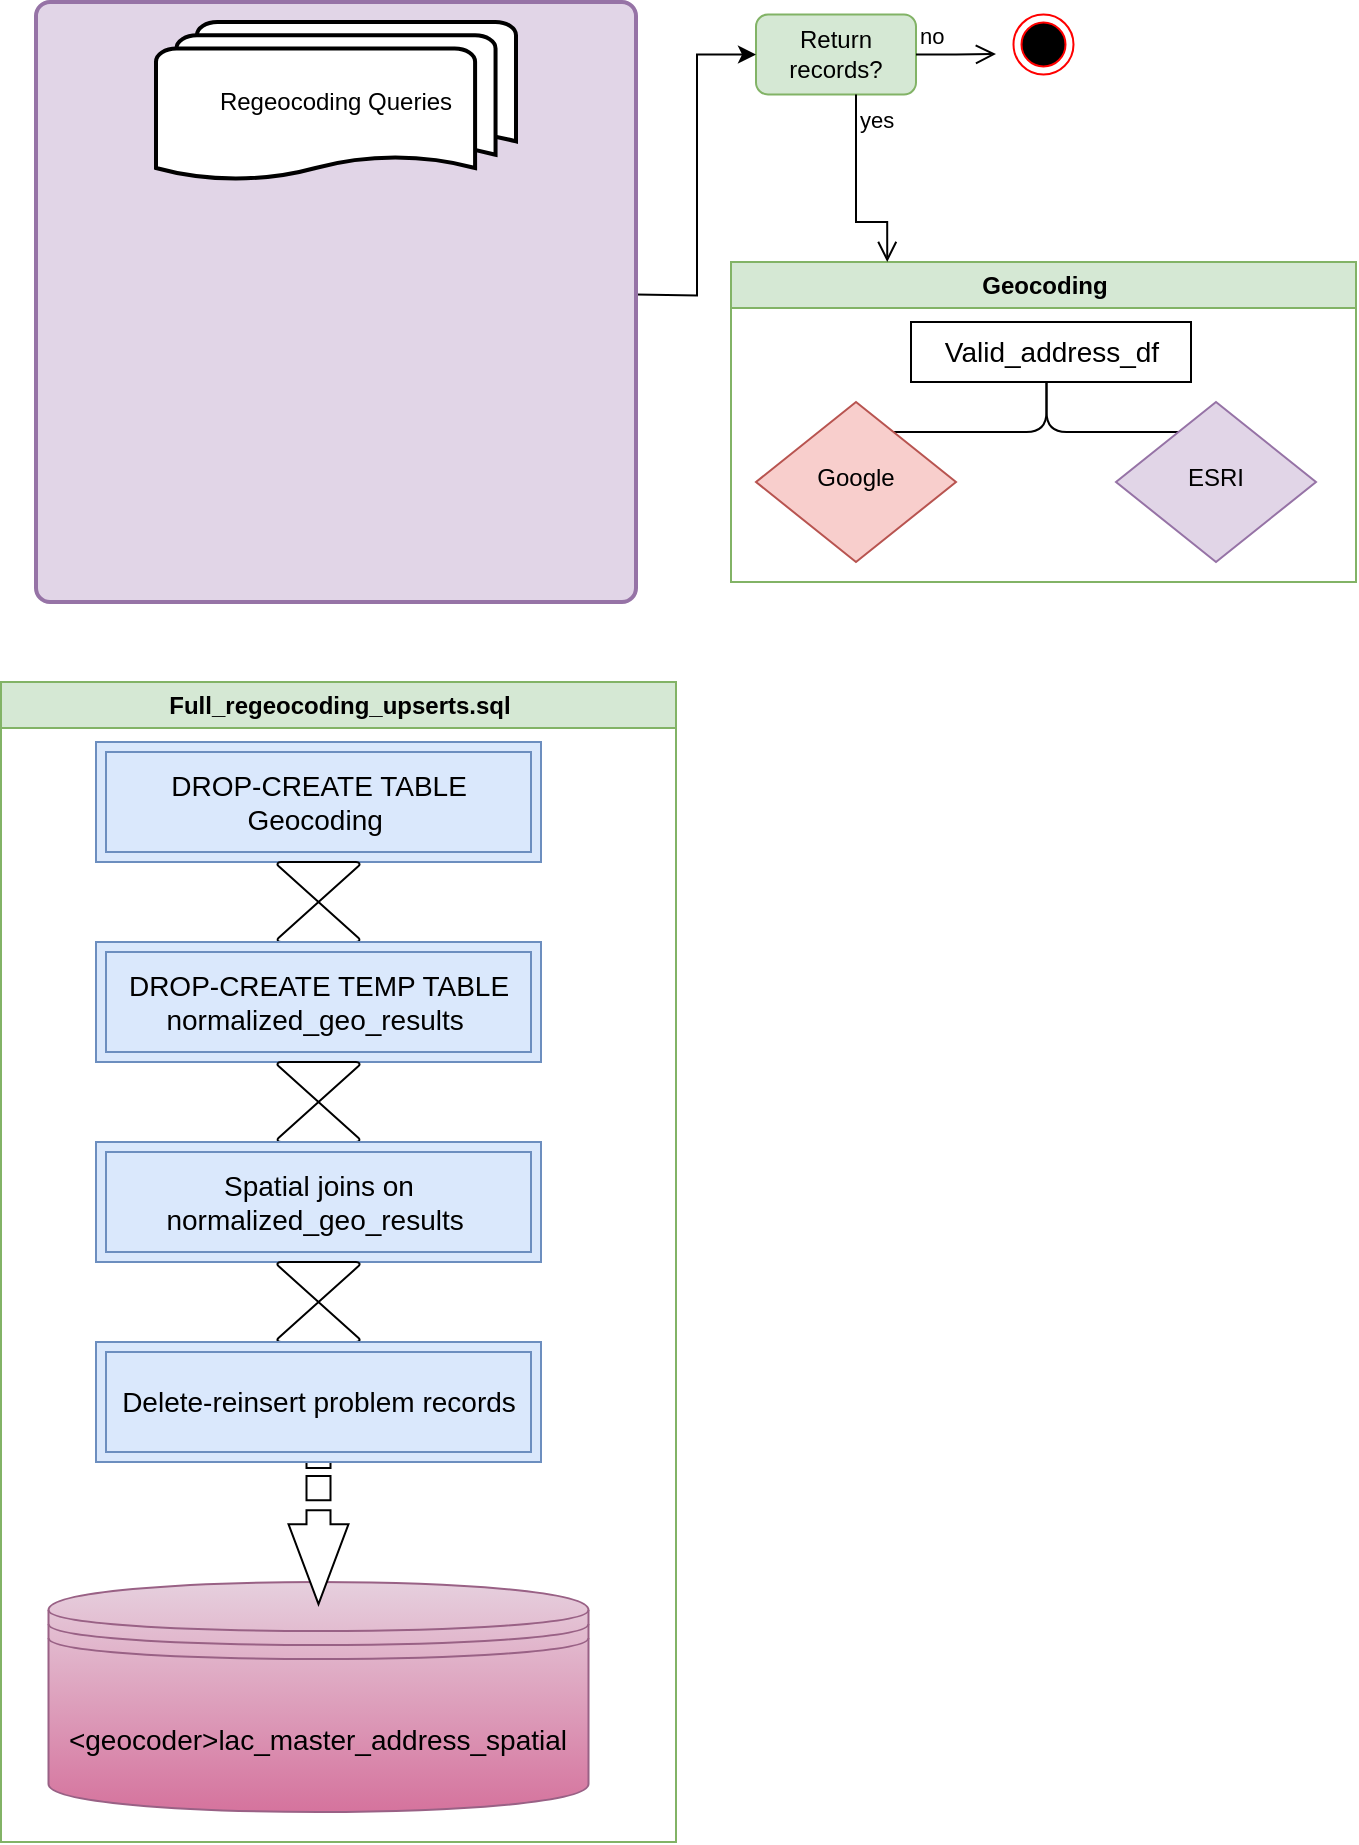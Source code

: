 <mxfile version="20.8.13" type="github">
  <diagram id="C5RBs43oDa-KdzZeNtuy" name="Page-1">
    <mxGraphModel dx="1150" dy="483" grid="1" gridSize="10" guides="1" tooltips="1" connect="1" arrows="1" fold="1" page="1" pageScale="1" pageWidth="827" pageHeight="1169" math="0" shadow="0">
      <root>
        <mxCell id="WIyWlLk6GJQsqaUBKTNV-0" />
        <mxCell id="WIyWlLk6GJQsqaUBKTNV-1" parent="WIyWlLk6GJQsqaUBKTNV-0" />
        <mxCell id="W29NnXGGYYmJcmvvzEcG-67" value="Geocoding" style="horizontal=1;whiteSpace=wrap;html=1;fontSize=12;glass=0;strokeWidth=1;shadow=0;fillColor=#d5e8d4;strokeColor=#82b366;childLayout=treeLayout;swimlane;" parent="WIyWlLk6GJQsqaUBKTNV-1" vertex="1">
          <mxGeometry x="387.5" y="150" width="312.5" height="160" as="geometry" />
        </mxCell>
        <mxCell id="W29NnXGGYYmJcmvvzEcG-68" value="Valid_address_df" style="whiteSpace=wrap;html=1;fontSize=14;" parent="W29NnXGGYYmJcmvvzEcG-67" vertex="1">
          <mxGeometry x="90" y="30" width="140" height="30" as="geometry" />
        </mxCell>
        <mxCell id="W29NnXGGYYmJcmvvzEcG-70" value="" style="edgeStyle=elbowEdgeStyle;elbow=vertical;html=1;rounded=1;curved=0;targetPerimeterSpacing=0;startSize=6;endSize=6;fontSize=14;startArrow=none;" parent="W29NnXGGYYmJcmvvzEcG-67" source="WIyWlLk6GJQsqaUBKTNV-6" edge="1">
          <mxGeometry relative="1" as="geometry">
            <mxPoint x="163.5" y="60" as="sourcePoint" />
            <mxPoint x="74.25" y="110" as="targetPoint" />
          </mxGeometry>
        </mxCell>
        <mxCell id="W29NnXGGYYmJcmvvzEcG-71" value="" style="edgeStyle=elbowEdgeStyle;elbow=vertical;html=1;rounded=1;curved=0;targetPerimeterSpacing=0;startSize=6;endSize=6;fontSize=14;startArrow=none;" parent="W29NnXGGYYmJcmvvzEcG-67" source="4Sw3aIR59aRq2CPispGW-0" edge="1">
          <mxGeometry relative="1" as="geometry">
            <mxPoint x="163.5" y="60" as="sourcePoint" />
            <mxPoint x="243.5" y="110" as="targetPoint" />
          </mxGeometry>
        </mxCell>
        <mxCell id="W29NnXGGYYmJcmvvzEcG-84" value="" style="edgeStyle=elbowEdgeStyle;elbow=vertical;html=1;rounded=1;curved=0;sourcePerimeterSpacing=0;targetPerimeterSpacing=0;startSize=6;endSize=6;fontSize=14;" parent="W29NnXGGYYmJcmvvzEcG-67" edge="1">
          <mxGeometry relative="1" as="geometry">
            <mxPoint x="157.75" y="60" as="sourcePoint" />
            <mxPoint x="237.75" y="110" as="targetPoint" />
          </mxGeometry>
        </mxCell>
        <mxCell id="W29NnXGGYYmJcmvvzEcG-83" value="" style="edgeStyle=elbowEdgeStyle;elbow=vertical;html=1;rounded=1;curved=0;sourcePerimeterSpacing=0;targetPerimeterSpacing=0;startSize=6;endSize=6;fontSize=14;" parent="W29NnXGGYYmJcmvvzEcG-67" edge="1">
          <mxGeometry relative="1" as="geometry">
            <mxPoint x="157.75" y="60" as="sourcePoint" />
            <mxPoint x="68.5" y="110" as="targetPoint" />
          </mxGeometry>
        </mxCell>
        <mxCell id="4Sw3aIR59aRq2CPispGW-0" value="ESRI" style="rhombus;whiteSpace=wrap;html=1;shadow=0;fontFamily=Helvetica;fontSize=12;align=center;strokeWidth=1;spacing=6;spacingTop=-4;fillColor=#e1d5e7;strokeColor=#9673a6;" parent="W29NnXGGYYmJcmvvzEcG-67" vertex="1">
          <mxGeometry x="192.5" y="70" width="100" height="80" as="geometry" />
        </mxCell>
        <mxCell id="WIyWlLk6GJQsqaUBKTNV-6" value="Google" style="rhombus;whiteSpace=wrap;html=1;shadow=0;fontFamily=Helvetica;fontSize=12;align=center;strokeWidth=1;spacing=6;spacingTop=-4;fillColor=#f8cecc;strokeColor=#b85450;" parent="W29NnXGGYYmJcmvvzEcG-67" vertex="1">
          <mxGeometry x="12.5" y="70" width="100" height="80" as="geometry" />
        </mxCell>
        <mxCell id="W29NnXGGYYmJcmvvzEcG-131" value="Full_regeocoding_upserts.sql" style="horizontal=1;whiteSpace=wrap;html=1;fontSize=12;glass=0;strokeWidth=1;shadow=0;fillColor=#d5e8d4;strokeColor=#82b366;childLayout=treeLayout;swimlane;startSize=23;" parent="WIyWlLk6GJQsqaUBKTNV-1" vertex="1">
          <mxGeometry x="22.5" y="360" width="337.5" height="580" as="geometry" />
        </mxCell>
        <mxCell id="W29NnXGGYYmJcmvvzEcG-57" value="DROP-CREATE TABLE&lt;br&gt;Geocoding&amp;nbsp;" style="shape=ext;margin=3;double=1;whiteSpace=wrap;html=1;align=center;fontSize=14;fillColor=#dae8fc;strokeColor=#6c8ebf;" parent="W29NnXGGYYmJcmvvzEcG-131" vertex="1">
          <mxGeometry x="47.5" y="30" width="222.5" height="60" as="geometry" />
        </mxCell>
        <mxCell id="W29NnXGGYYmJcmvvzEcG-130" value="&lt;font style=&quot;font-size: 14px;&quot;&gt;&amp;lt;geocoder&amp;gt;lac_master_address_spatial&lt;/font&gt;" style="shape=datastore;whiteSpace=wrap;html=1;fontSize=18;fontSize=20;fillColor=#e6d0de;gradientColor=#d5739d;strokeColor=#996185;" parent="W29NnXGGYYmJcmvvzEcG-131" vertex="1">
          <mxGeometry x="23.75" y="450" width="270" height="115" as="geometry" />
        </mxCell>
        <mxCell id="W29NnXGGYYmJcmvvzEcG-143" value="" style="verticalLabelPosition=bottom;verticalAlign=top;html=1;shape=mxgraph.flowchart.collate;fontSize=14;" parent="W29NnXGGYYmJcmvvzEcG-131" vertex="1">
          <mxGeometry x="138.13" y="90" width="41.25" height="40" as="geometry" />
        </mxCell>
        <mxCell id="W29NnXGGYYmJcmvvzEcG-144" value="DROP-CREATE TEMP TABLE&lt;br&gt;normalized_geo_results&amp;nbsp;" style="shape=ext;margin=3;double=1;whiteSpace=wrap;html=1;align=center;fontSize=14;fillColor=#dae8fc;strokeColor=#6c8ebf;" parent="W29NnXGGYYmJcmvvzEcG-131" vertex="1">
          <mxGeometry x="47.5" y="130" width="222.5" height="60" as="geometry" />
        </mxCell>
        <mxCell id="W29NnXGGYYmJcmvvzEcG-145" value="" style="verticalLabelPosition=bottom;verticalAlign=top;html=1;shape=mxgraph.flowchart.collate;fontSize=14;" parent="W29NnXGGYYmJcmvvzEcG-131" vertex="1">
          <mxGeometry x="138.13" y="190" width="41.25" height="40" as="geometry" />
        </mxCell>
        <mxCell id="W29NnXGGYYmJcmvvzEcG-146" value="Spatial joins on normalized_geo_results&amp;nbsp;" style="shape=ext;margin=3;double=1;whiteSpace=wrap;html=1;align=center;fontSize=14;fillColor=#dae8fc;strokeColor=#6c8ebf;" parent="W29NnXGGYYmJcmvvzEcG-131" vertex="1">
          <mxGeometry x="47.5" y="230" width="222.5" height="60" as="geometry" />
        </mxCell>
        <mxCell id="W29NnXGGYYmJcmvvzEcG-148" value="" style="html=1;shadow=0;dashed=0;align=center;verticalAlign=middle;shape=mxgraph.arrows2.stripedArrow;dy=0.6;dx=40;notch=25.24;fontSize=14;rotation=90;" parent="W29NnXGGYYmJcmvvzEcG-131" vertex="1">
          <mxGeometry x="122.66" y="410" width="72.18" height="30" as="geometry" />
        </mxCell>
        <mxCell id="jYFIWSSrQFbZEtbplb9U-2" value="" style="verticalLabelPosition=bottom;verticalAlign=top;html=1;shape=mxgraph.flowchart.collate;fontSize=14;" vertex="1" parent="W29NnXGGYYmJcmvvzEcG-131">
          <mxGeometry x="138.13" y="290" width="41.25" height="40" as="geometry" />
        </mxCell>
        <mxCell id="jYFIWSSrQFbZEtbplb9U-3" value="Delete-reinsert problem records" style="shape=ext;margin=3;double=1;whiteSpace=wrap;html=1;align=center;fontSize=14;fillColor=#dae8fc;strokeColor=#6c8ebf;" vertex="1" parent="W29NnXGGYYmJcmvvzEcG-131">
          <mxGeometry x="47.5" y="330" width="222.5" height="60" as="geometry" />
        </mxCell>
        <mxCell id="NmtSDBNtCY8pfdK0OWGW-4" style="edgeStyle=orthogonalEdgeStyle;rounded=0;orthogonalLoop=1;jettySize=auto;html=1;exitX=0.75;exitY=1;exitDx=0;exitDy=0;" parent="WIyWlLk6GJQsqaUBKTNV-1" edge="1">
          <mxGeometry relative="1" as="geometry">
            <mxPoint x="295" y="63" as="targetPoint" />
            <mxPoint x="295" y="62.5" as="sourcePoint" />
          </mxGeometry>
        </mxCell>
        <mxCell id="jYFIWSSrQFbZEtbplb9U-0" style="edgeStyle=orthogonalEdgeStyle;rounded=0;orthogonalLoop=1;jettySize=auto;html=1;exitX=0.75;exitY=1;exitDx=0;exitDy=0;" edge="1" parent="WIyWlLk6GJQsqaUBKTNV-1">
          <mxGeometry relative="1" as="geometry">
            <mxPoint x="295" y="63" as="targetPoint" />
            <mxPoint x="295" y="62.5" as="sourcePoint" />
          </mxGeometry>
        </mxCell>
        <mxCell id="W29NnXGGYYmJcmvvzEcG-200" value="" style="ellipse;html=1;shape=endState;fillColor=#000000;strokeColor=#ff0000;fontSize=14;" parent="WIyWlLk6GJQsqaUBKTNV-1" vertex="1">
          <mxGeometry x="528.75" y="26.25" width="30" height="30" as="geometry" />
        </mxCell>
        <mxCell id="jYFIWSSrQFbZEtbplb9U-5" value="Return records?" style="rounded=1;whiteSpace=wrap;html=1;fontSize=12;glass=0;strokeWidth=1;shadow=0;fillColor=#d5e8d4;strokeColor=#82b366;" vertex="1" parent="WIyWlLk6GJQsqaUBKTNV-1">
          <mxGeometry x="400" y="26.25" width="80" height="40" as="geometry" />
        </mxCell>
        <mxCell id="jYFIWSSrQFbZEtbplb9U-6" value="no" style="edgeStyle=orthogonalEdgeStyle;html=1;align=left;verticalAlign=bottom;endArrow=open;endSize=8;rounded=0;" edge="1" source="jYFIWSSrQFbZEtbplb9U-5" parent="WIyWlLk6GJQsqaUBKTNV-1">
          <mxGeometry x="-1" relative="1" as="geometry">
            <mxPoint x="520" y="46" as="targetPoint" />
          </mxGeometry>
        </mxCell>
        <mxCell id="jYFIWSSrQFbZEtbplb9U-7" value="yes" style="edgeStyle=orthogonalEdgeStyle;html=1;align=left;verticalAlign=top;endArrow=open;endSize=8;rounded=0;entryX=0.25;entryY=0;entryDx=0;entryDy=0;" edge="1" source="jYFIWSSrQFbZEtbplb9U-5" parent="WIyWlLk6GJQsqaUBKTNV-1" target="W29NnXGGYYmJcmvvzEcG-67">
          <mxGeometry x="-1" relative="1" as="geometry">
            <mxPoint x="249.025" y="151.65" as="targetPoint" />
            <Array as="points">
              <mxPoint x="450" y="130" />
              <mxPoint x="466" y="130" />
            </Array>
          </mxGeometry>
        </mxCell>
        <mxCell id="jYFIWSSrQFbZEtbplb9U-28" value="" style="edgeStyle=orthogonalEdgeStyle;rounded=0;orthogonalLoop=1;jettySize=auto;html=1;entryX=0;entryY=0.5;entryDx=0;entryDy=0;" edge="1" parent="WIyWlLk6GJQsqaUBKTNV-1" target="jYFIWSSrQFbZEtbplb9U-5">
          <mxGeometry relative="1" as="geometry">
            <mxPoint x="340" y="166.3" as="sourcePoint" />
          </mxGeometry>
        </mxCell>
        <mxCell id="jYFIWSSrQFbZEtbplb9U-50" value="" style="rounded=1;whiteSpace=wrap;html=1;absoluteArcSize=1;arcSize=14;strokeWidth=2;fillColor=#e1d5e7;strokeColor=#9673a6;" vertex="1" parent="WIyWlLk6GJQsqaUBKTNV-1">
          <mxGeometry x="40" y="20" width="300" height="300" as="geometry" />
        </mxCell>
        <mxCell id="jYFIWSSrQFbZEtbplb9U-41" value="Regeocoding Queries" style="strokeWidth=2;html=1;shape=mxgraph.flowchart.multi-document;whiteSpace=wrap;" vertex="1" parent="WIyWlLk6GJQsqaUBKTNV-1">
          <mxGeometry x="100" y="30" width="180" height="80" as="geometry" />
        </mxCell>
      </root>
    </mxGraphModel>
  </diagram>
</mxfile>
